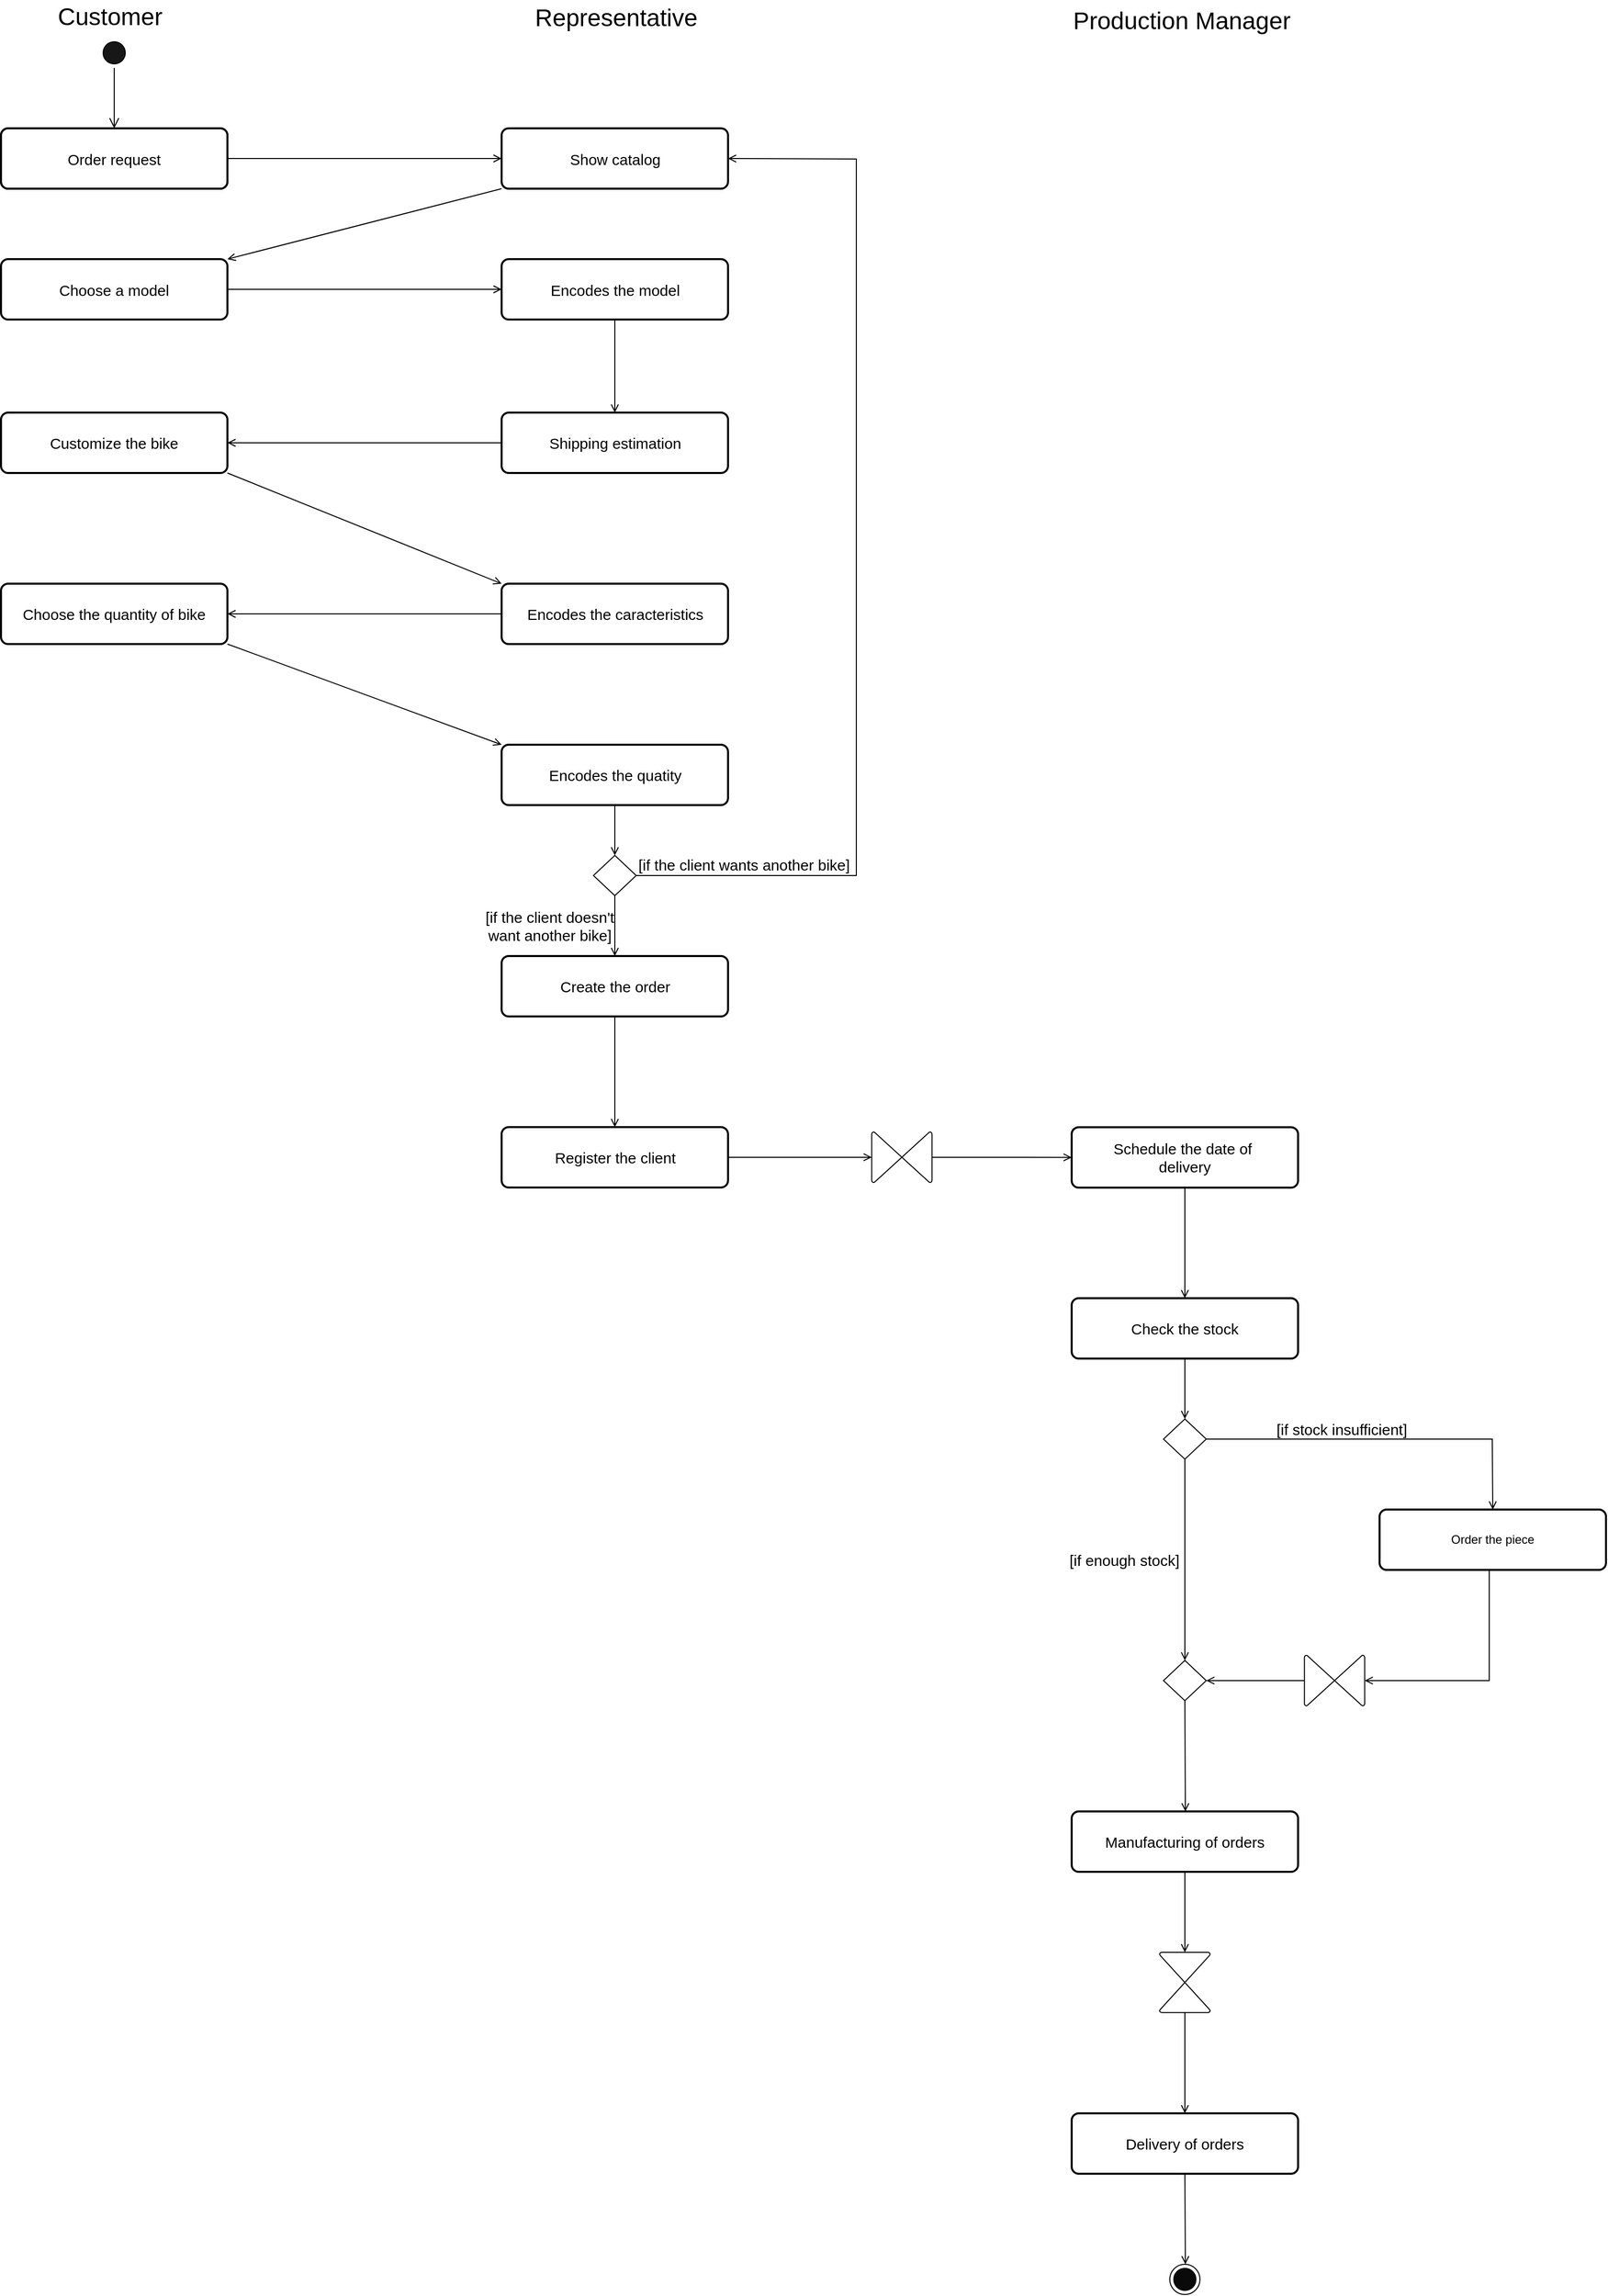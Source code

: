 <mxfile version="13.9.9" type="device"><diagram id="G68pZuP1vdxTu390UAA3" name="Page-1"><mxGraphModel dx="3370" dy="1275" grid="0" gridSize="10" guides="1" tooltips="1" connect="1" arrows="1" fold="1" page="0" pageScale="1" pageWidth="827" pageHeight="1169" math="0" shadow="0"><root><mxCell id="0"/><mxCell id="1" parent="0"/><mxCell id="jhn6J5TMrUQelm5t39YZ-1" value="" style="ellipse;html=1;shape=startState;fillColor=#171717;" parent="1" vertex="1"><mxGeometry x="-712.5" y="47.5" width="30" height="30" as="geometry"/></mxCell><mxCell id="jhn6J5TMrUQelm5t39YZ-2" value="" style="edgeStyle=orthogonalEdgeStyle;html=1;verticalAlign=bottom;endArrow=open;endSize=8;rounded=0;" parent="1" source="jhn6J5TMrUQelm5t39YZ-1" edge="1"><mxGeometry relative="1" as="geometry"><mxPoint x="-697.5" y="137.5" as="targetPoint"/></mxGeometry></mxCell><mxCell id="jhn6J5TMrUQelm5t39YZ-3" value="demande commande" style="rounded=1;whiteSpace=wrap;html=1;absoluteArcSize=1;arcSize=14;strokeWidth=2;" parent="1" vertex="1"><mxGeometry x="-810" y="137.5" width="225" height="60" as="geometry"/></mxCell><mxCell id="jhn6J5TMrUQelm5t39YZ-5" value="&lt;font style=&quot;font-size: 15px&quot;&gt;Order request&lt;/font&gt;" style="rounded=1;whiteSpace=wrap;html=1;absoluteArcSize=1;arcSize=14;strokeWidth=2;" parent="1" vertex="1"><mxGeometry x="-810" y="137.5" width="225" height="60" as="geometry"/></mxCell><mxCell id="jhn6J5TMrUQelm5t39YZ-6" value="&lt;span style=&quot;font-size: 15px&quot;&gt;Choose a model&lt;/span&gt;" style="rounded=1;whiteSpace=wrap;html=1;absoluteArcSize=1;arcSize=14;strokeWidth=2;" parent="1" vertex="1"><mxGeometry x="-810" y="267.5" width="225" height="60" as="geometry"/></mxCell><mxCell id="jhn6J5TMrUQelm5t39YZ-7" value="Customer" style="text;html=1;align=center;verticalAlign=middle;resizable=0;points=[];autosize=1;strokeColor=none;fillColor=none;fontSize=24;" parent="1" vertex="1"><mxGeometry x="-759.5" y="10.5" width="114" height="33" as="geometry"/></mxCell><mxCell id="jhn6J5TMrUQelm5t39YZ-8" value="Representative" style="text;html=1;align=center;verticalAlign=middle;resizable=0;points=[];autosize=1;strokeColor=none;fillColor=none;fontSize=24;" parent="1" vertex="1"><mxGeometry x="-285" y="11.5" width="171" height="33" as="geometry"/></mxCell><mxCell id="jhn6J5TMrUQelm5t39YZ-9" value="Production Manager" style="text;html=1;align=center;verticalAlign=middle;resizable=0;points=[];autosize=1;strokeColor=none;fillColor=none;fontSize=24;" parent="1" vertex="1"><mxGeometry x="250" y="14.5" width="226" height="33" as="geometry"/></mxCell><mxCell id="jhn6J5TMrUQelm5t39YZ-10" value="&lt;font style=&quot;font-size: 15px&quot;&gt;Show catalog&lt;/font&gt;" style="rounded=1;whiteSpace=wrap;html=1;absoluteArcSize=1;arcSize=14;strokeWidth=2;" parent="1" vertex="1"><mxGeometry x="-312.5" y="137.5" width="225" height="60" as="geometry"/></mxCell><mxCell id="jhn6J5TMrUQelm5t39YZ-11" value="&lt;font style=&quot;font-size: 15px&quot;&gt;Encodes the model&lt;/font&gt;" style="rounded=1;whiteSpace=wrap;html=1;absoluteArcSize=1;arcSize=14;strokeWidth=2;" parent="1" vertex="1"><mxGeometry x="-312.5" y="267.5" width="225" height="60" as="geometry"/></mxCell><mxCell id="jhn6J5TMrUQelm5t39YZ-12" value="" style="endArrow=open;html=1;rounded=0;fontSize=15;exitX=1;exitY=0.5;exitDx=0;exitDy=0;entryX=0;entryY=0.5;entryDx=0;entryDy=0;endFill=0;" parent="1" source="jhn6J5TMrUQelm5t39YZ-5" target="jhn6J5TMrUQelm5t39YZ-10" edge="1"><mxGeometry width="50" height="50" relative="1" as="geometry"><mxPoint x="-290" y="210" as="sourcePoint"/><mxPoint x="-160" y="168" as="targetPoint"/></mxGeometry></mxCell><mxCell id="jhn6J5TMrUQelm5t39YZ-13" value="" style="endArrow=open;html=1;rounded=0;fontSize=15;exitX=0;exitY=1;exitDx=0;exitDy=0;entryX=1;entryY=0;entryDx=0;entryDy=0;endFill=0;" parent="1" source="jhn6J5TMrUQelm5t39YZ-10" target="jhn6J5TMrUQelm5t39YZ-6" edge="1"><mxGeometry width="50" height="50" relative="1" as="geometry"><mxPoint x="-250" y="210" as="sourcePoint"/><mxPoint x="-240" y="160" as="targetPoint"/></mxGeometry></mxCell><mxCell id="jhn6J5TMrUQelm5t39YZ-14" value="" style="endArrow=open;html=1;rounded=0;fontSize=15;exitX=1;exitY=0.5;exitDx=0;exitDy=0;entryX=0;entryY=0.5;entryDx=0;entryDy=0;endFill=0;" parent="1" source="jhn6J5TMrUQelm5t39YZ-6" target="jhn6J5TMrUQelm5t39YZ-11" edge="1"><mxGeometry width="50" height="50" relative="1" as="geometry"><mxPoint x="-290" y="210" as="sourcePoint"/><mxPoint x="-290" y="298" as="targetPoint"/></mxGeometry></mxCell><mxCell id="jhn6J5TMrUQelm5t39YZ-15" value="&lt;font style=&quot;font-size: 15px&quot;&gt;Shipping estimation&lt;/font&gt;" style="rounded=1;whiteSpace=wrap;html=1;absoluteArcSize=1;arcSize=14;strokeWidth=2;" parent="1" vertex="1"><mxGeometry x="-312.5" y="420" width="225" height="60" as="geometry"/></mxCell><mxCell id="jhn6J5TMrUQelm5t39YZ-16" value="" style="endArrow=open;html=1;rounded=0;fontSize=15;entryX=0.5;entryY=0;entryDx=0;entryDy=0;exitX=0.5;exitY=1;exitDx=0;exitDy=0;endFill=0;" parent="1" source="jhn6J5TMrUQelm5t39YZ-11" target="jhn6J5TMrUQelm5t39YZ-15" edge="1"><mxGeometry width="50" height="50" relative="1" as="geometry"><mxPoint x="-400" y="390" as="sourcePoint"/><mxPoint x="-400" y="150" as="targetPoint"/></mxGeometry></mxCell><mxCell id="jhn6J5TMrUQelm5t39YZ-17" value="&lt;font style=&quot;font-size: 15px&quot;&gt;Customize the bike&lt;/font&gt;" style="rounded=1;whiteSpace=wrap;html=1;absoluteArcSize=1;arcSize=14;strokeWidth=2;" parent="1" vertex="1"><mxGeometry x="-810" y="420" width="225" height="60" as="geometry"/></mxCell><mxCell id="jhn6J5TMrUQelm5t39YZ-18" value="&lt;font style=&quot;font-size: 15px&quot;&gt;Encodes the caracteristics&lt;/font&gt;" style="rounded=1;whiteSpace=wrap;html=1;absoluteArcSize=1;arcSize=14;strokeWidth=2;" parent="1" vertex="1"><mxGeometry x="-312.5" y="590" width="225" height="60" as="geometry"/></mxCell><mxCell id="jhn6J5TMrUQelm5t39YZ-19" value="" style="endArrow=open;html=1;rounded=0;fontSize=15;exitX=0;exitY=0.5;exitDx=0;exitDy=0;entryX=1;entryY=0.5;entryDx=0;entryDy=0;endFill=0;" parent="1" source="jhn6J5TMrUQelm5t39YZ-15" target="jhn6J5TMrUQelm5t39YZ-17" edge="1"><mxGeometry width="50" height="50" relative="1" as="geometry"><mxPoint x="-290" y="470" as="sourcePoint"/><mxPoint x="-240" y="420" as="targetPoint"/></mxGeometry></mxCell><mxCell id="jhn6J5TMrUQelm5t39YZ-20" value="" style="endArrow=open;html=1;rounded=0;fontSize=15;exitX=1;exitY=1;exitDx=0;exitDy=0;entryX=0;entryY=0;entryDx=0;entryDy=0;endFill=0;" parent="1" source="jhn6J5TMrUQelm5t39YZ-17" target="jhn6J5TMrUQelm5t39YZ-18" edge="1"><mxGeometry width="50" height="50" relative="1" as="geometry"><mxPoint x="-290" y="470" as="sourcePoint"/><mxPoint x="-240" y="420" as="targetPoint"/></mxGeometry></mxCell><mxCell id="jhn6J5TMrUQelm5t39YZ-21" value="&lt;font style=&quot;font-size: 15px&quot;&gt;Choose the quantity of bike&lt;/font&gt;" style="rounded=1;whiteSpace=wrap;html=1;absoluteArcSize=1;arcSize=14;strokeWidth=2;" parent="1" vertex="1"><mxGeometry x="-810" y="590" width="225" height="60" as="geometry"/></mxCell><mxCell id="jhn6J5TMrUQelm5t39YZ-22" value="" style="endArrow=open;html=1;rounded=0;fontSize=15;exitX=0;exitY=0.5;exitDx=0;exitDy=0;entryX=1;entryY=0.5;entryDx=0;entryDy=0;endFill=0;" parent="1" source="jhn6J5TMrUQelm5t39YZ-18" target="jhn6J5TMrUQelm5t39YZ-21" edge="1"><mxGeometry width="50" height="50" relative="1" as="geometry"><mxPoint x="-290" y="600" as="sourcePoint"/><mxPoint x="-240" y="550" as="targetPoint"/></mxGeometry></mxCell><mxCell id="jhn6J5TMrUQelm5t39YZ-23" value="&lt;font style=&quot;font-size: 15px&quot;&gt;Encodes the quatity&lt;/font&gt;" style="rounded=1;whiteSpace=wrap;html=1;absoluteArcSize=1;arcSize=14;strokeWidth=2;" parent="1" vertex="1"><mxGeometry x="-312.5" y="750" width="225" height="60" as="geometry"/></mxCell><mxCell id="jhn6J5TMrUQelm5t39YZ-24" value="" style="endArrow=open;html=1;rounded=0;fontSize=15;exitX=1;exitY=1;exitDx=0;exitDy=0;entryX=0;entryY=0;entryDx=0;entryDy=0;endFill=0;" parent="1" source="jhn6J5TMrUQelm5t39YZ-21" target="jhn6J5TMrUQelm5t39YZ-23" edge="1"><mxGeometry width="50" height="50" relative="1" as="geometry"><mxPoint x="-290" y="710" as="sourcePoint"/><mxPoint x="-280" y="720" as="targetPoint"/></mxGeometry></mxCell><mxCell id="jhn6J5TMrUQelm5t39YZ-25" value="" style="rhombus;whiteSpace=wrap;html=1;fontSize=15;" parent="1" vertex="1"><mxGeometry x="-221.25" y="860" width="42.5" height="40" as="geometry"/></mxCell><mxCell id="jhn6J5TMrUQelm5t39YZ-34" value="" style="endArrow=open;html=1;rounded=0;fontSize=15;exitX=0.5;exitY=1;exitDx=0;exitDy=0;endFill=0;" parent="1" source="jhn6J5TMrUQelm5t39YZ-23" edge="1"><mxGeometry width="50" height="50" relative="1" as="geometry"><mxPoint x="-450" y="570" as="sourcePoint"/><mxPoint x="-200" y="860" as="targetPoint"/></mxGeometry></mxCell><mxCell id="jhn6J5TMrUQelm5t39YZ-35" value="" style="endArrow=open;html=1;rounded=0;fontSize=15;exitX=0.5;exitY=1;exitDx=0;exitDy=0;endFill=0;" parent="1" source="jhn6J5TMrUQelm5t39YZ-25" edge="1"><mxGeometry width="50" height="50" relative="1" as="geometry"><mxPoint x="-450" y="1000" as="sourcePoint"/><mxPoint x="-200" y="960" as="targetPoint"/></mxGeometry></mxCell><mxCell id="jhn6J5TMrUQelm5t39YZ-37" value="&lt;font style=&quot;font-size: 15px&quot;&gt;Create the order&lt;/font&gt;" style="rounded=1;whiteSpace=wrap;html=1;absoluteArcSize=1;arcSize=14;strokeWidth=2;" parent="1" vertex="1"><mxGeometry x="-312.5" y="960" width="225" height="60" as="geometry"/></mxCell><mxCell id="jhn6J5TMrUQelm5t39YZ-41" value="" style="endArrow=open;html=1;rounded=0;fontSize=15;entryX=1;entryY=0.5;entryDx=0;entryDy=0;exitX=1;exitY=0.5;exitDx=0;exitDy=0;endFill=0;" parent="1" source="jhn6J5TMrUQelm5t39YZ-25" target="jhn6J5TMrUQelm5t39YZ-10" edge="1"><mxGeometry width="50" height="50" relative="1" as="geometry"><mxPoint x="40" y="630" as="sourcePoint"/><mxPoint x="-400" y="450" as="targetPoint"/><Array as="points"><mxPoint x="40" y="880"/><mxPoint x="40" y="168"/></Array></mxGeometry></mxCell><mxCell id="jhn6J5TMrUQelm5t39YZ-42" value="[if the client doesn't&lt;br&gt;want another bike]" style="text;html=1;align=center;verticalAlign=middle;resizable=0;points=[];autosize=1;strokeColor=none;fillColor=none;fontSize=15;" parent="1" vertex="1"><mxGeometry x="-334" y="910" width="138" height="40" as="geometry"/></mxCell><mxCell id="jhn6J5TMrUQelm5t39YZ-43" value="[if the client wants another bike]" style="text;html=1;align=center;verticalAlign=middle;resizable=0;points=[];autosize=1;strokeColor=none;fillColor=none;fontSize=15;" parent="1" vertex="1"><mxGeometry x="-182" y="858" width="220" height="22" as="geometry"/></mxCell><mxCell id="jhn6J5TMrUQelm5t39YZ-44" value="&lt;font style=&quot;font-size: 15px&quot;&gt;Register the client&lt;/font&gt;" style="rounded=1;whiteSpace=wrap;html=1;absoluteArcSize=1;arcSize=14;strokeWidth=2;" parent="1" vertex="1"><mxGeometry x="-312.5" y="1130" width="225" height="60" as="geometry"/></mxCell><mxCell id="jhn6J5TMrUQelm5t39YZ-45" value="" style="endArrow=open;html=1;rounded=0;fontSize=15;entryX=0.5;entryY=0;entryDx=0;entryDy=0;exitX=0.5;exitY=1;exitDx=0;exitDy=0;endFill=0;" parent="1" source="jhn6J5TMrUQelm5t39YZ-37" target="jhn6J5TMrUQelm5t39YZ-44" edge="1"><mxGeometry width="50" height="50" relative="1" as="geometry"><mxPoint x="-290" y="1140" as="sourcePoint"/><mxPoint x="-240" y="1090" as="targetPoint"/></mxGeometry></mxCell><mxCell id="jhn6J5TMrUQelm5t39YZ-46" value="" style="verticalLabelPosition=bottom;verticalAlign=top;html=1;shape=mxgraph.flowchart.collate;fontSize=15;rotation=90;" parent="1" vertex="1"><mxGeometry x="60" y="1130" width="50.53" height="59.91" as="geometry"/></mxCell><mxCell id="jhn6J5TMrUQelm5t39YZ-47" value="&lt;div&gt;&lt;span style=&quot;font-size: 15px&quot;&gt;Schedule the date of&amp;nbsp;&lt;/span&gt;&lt;/div&gt;&lt;div&gt;&lt;span style=&quot;font-size: 15px&quot;&gt;delivery&lt;/span&gt;&lt;/div&gt;" style="rounded=1;whiteSpace=wrap;html=1;absoluteArcSize=1;arcSize=14;strokeWidth=2;" parent="1" vertex="1"><mxGeometry x="254" y="1130.09" width="225" height="60" as="geometry"/></mxCell><mxCell id="jhn6J5TMrUQelm5t39YZ-48" value="" style="endArrow=open;html=1;rounded=0;fontSize=15;exitX=1;exitY=0.5;exitDx=0;exitDy=0;entryX=0.5;entryY=1;entryDx=0;entryDy=0;entryPerimeter=0;endFill=0;" parent="1" source="jhn6J5TMrUQelm5t39YZ-44" target="jhn6J5TMrUQelm5t39YZ-46" edge="1"><mxGeometry width="50" height="50" relative="1" as="geometry"><mxPoint x="90" y="1090" as="sourcePoint"/><mxPoint x="50" y="1160" as="targetPoint"/></mxGeometry></mxCell><mxCell id="jhn6J5TMrUQelm5t39YZ-49" value="" style="endArrow=open;html=1;rounded=0;fontSize=15;entryX=0;entryY=0.5;entryDx=0;entryDy=0;exitX=0.5;exitY=0;exitDx=0;exitDy=0;exitPerimeter=0;endFill=0;" parent="1" source="jhn6J5TMrUQelm5t39YZ-46" target="jhn6J5TMrUQelm5t39YZ-47" edge="1"><mxGeometry width="50" height="50" relative="1" as="geometry"><mxPoint x="250" y="1090" as="sourcePoint"/><mxPoint x="300" y="1040" as="targetPoint"/></mxGeometry></mxCell><mxCell id="jhn6J5TMrUQelm5t39YZ-50" value="&lt;font style=&quot;font-size: 15px&quot;&gt;Check the stock&lt;/font&gt;" style="rounded=1;whiteSpace=wrap;html=1;absoluteArcSize=1;arcSize=14;strokeWidth=2;" parent="1" vertex="1"><mxGeometry x="254" y="1300" width="225" height="60" as="geometry"/></mxCell><mxCell id="jhn6J5TMrUQelm5t39YZ-51" value="" style="endArrow=open;html=1;rounded=0;fontSize=15;entryX=0.5;entryY=0;entryDx=0;entryDy=0;endFill=0;exitX=0.5;exitY=1;exitDx=0;exitDy=0;" parent="1" source="jhn6J5TMrUQelm5t39YZ-47" target="jhn6J5TMrUQelm5t39YZ-50" edge="1"><mxGeometry width="50" height="50" relative="1" as="geometry"><mxPoint x="90" y="1310" as="sourcePoint"/><mxPoint x="-80" y="760" as="targetPoint"/></mxGeometry></mxCell><mxCell id="jhn6J5TMrUQelm5t39YZ-54" value="" style="rhombus;whiteSpace=wrap;html=1;fontSize=15;" parent="1" vertex="1"><mxGeometry x="345.25" y="1420" width="42.5" height="40" as="geometry"/></mxCell><mxCell id="jhn6J5TMrUQelm5t39YZ-55" value="" style="endArrow=open;html=1;rounded=0;fontSize=15;entryX=0.5;entryY=0;entryDx=0;entryDy=0;exitX=0.5;exitY=1;exitDx=0;exitDy=0;endFill=0;" parent="1" source="jhn6J5TMrUQelm5t39YZ-50" target="jhn6J5TMrUQelm5t39YZ-54" edge="1"><mxGeometry width="50" height="50" relative="1" as="geometry"><mxPoint x="-70" y="1500" as="sourcePoint"/><mxPoint x="-20" y="1450" as="targetPoint"/></mxGeometry></mxCell><mxCell id="jhn6J5TMrUQelm5t39YZ-56" value="Order the piece" style="rounded=1;whiteSpace=wrap;html=1;absoluteArcSize=1;arcSize=14;strokeWidth=2;" parent="1" vertex="1"><mxGeometry x="560" y="1510" width="225" height="60" as="geometry"/></mxCell><mxCell id="jhn6J5TMrUQelm5t39YZ-57" value="" style="endArrow=open;html=1;rounded=0;fontSize=15;exitX=1;exitY=0.5;exitDx=0;exitDy=0;entryX=0.5;entryY=0;entryDx=0;entryDy=0;endFill=0;" parent="1" source="jhn6J5TMrUQelm5t39YZ-54" target="jhn6J5TMrUQelm5t39YZ-56" edge="1"><mxGeometry width="50" height="50" relative="1" as="geometry"><mxPoint x="390" y="1440" as="sourcePoint"/><mxPoint x="670" y="1490" as="targetPoint"/><Array as="points"><mxPoint x="672" y="1440"/></Array></mxGeometry></mxCell><mxCell id="jhn6J5TMrUQelm5t39YZ-59" value="" style="verticalLabelPosition=bottom;verticalAlign=top;html=1;shape=mxgraph.flowchart.collate;fontSize=15;rotation=90;" parent="1" vertex="1"><mxGeometry x="490" y="1650" width="50.53" height="59.91" as="geometry"/></mxCell><mxCell id="jhn6J5TMrUQelm5t39YZ-60" value="" style="endArrow=open;html=1;rounded=0;fontSize=15;entryX=0.5;entryY=0;entryDx=0;entryDy=0;entryPerimeter=0;endFill=0;" parent="1" target="jhn6J5TMrUQelm5t39YZ-59" edge="1"><mxGeometry width="50" height="50" relative="1" as="geometry"><mxPoint x="669" y="1570" as="sourcePoint"/><mxPoint x="280" y="1470" as="targetPoint"/><Array as="points"><mxPoint x="669" y="1680"/></Array></mxGeometry></mxCell><mxCell id="jhn6J5TMrUQelm5t39YZ-61" value="" style="rhombus;whiteSpace=wrap;html=1;fontSize=15;" parent="1" vertex="1"><mxGeometry x="345.25" y="1659.95" width="42.5" height="40" as="geometry"/></mxCell><mxCell id="jhn6J5TMrUQelm5t39YZ-62" value="" style="endArrow=open;html=1;rounded=0;fontSize=15;entryX=1;entryY=0.5;entryDx=0;entryDy=0;exitX=0.5;exitY=1;exitDx=0;exitDy=0;exitPerimeter=0;endFill=0;" parent="1" source="jhn6J5TMrUQelm5t39YZ-59" target="jhn6J5TMrUQelm5t39YZ-61" edge="1"><mxGeometry width="50" height="50" relative="1" as="geometry"><mxPoint x="480" y="1680" as="sourcePoint"/><mxPoint x="280" y="1470" as="targetPoint"/></mxGeometry></mxCell><mxCell id="jhn6J5TMrUQelm5t39YZ-64" value="" style="endArrow=open;html=1;rounded=0;fontSize=15;entryX=0.5;entryY=0;entryDx=0;entryDy=0;exitX=0.5;exitY=1;exitDx=0;exitDy=0;endFill=0;" parent="1" source="jhn6J5TMrUQelm5t39YZ-54" target="jhn6J5TMrUQelm5t39YZ-61" edge="1"><mxGeometry width="50" height="50" relative="1" as="geometry"><mxPoint x="230" y="1520" as="sourcePoint"/><mxPoint x="280" y="1470" as="targetPoint"/></mxGeometry></mxCell><mxCell id="jhn6J5TMrUQelm5t39YZ-65" value="" style="endArrow=open;html=1;rounded=0;fontSize=15;exitX=0.5;exitY=1;exitDx=0;exitDy=0;endFill=0;" parent="1" source="jhn6J5TMrUQelm5t39YZ-61" edge="1"><mxGeometry width="50" height="50" relative="1" as="geometry"><mxPoint x="230" y="1930" as="sourcePoint"/><mxPoint x="367" y="1810" as="targetPoint"/></mxGeometry></mxCell><mxCell id="jhn6J5TMrUQelm5t39YZ-67" value="&lt;font style=&quot;font-size: 15px&quot;&gt;Manufacturing of orders&lt;/font&gt;" style="rounded=1;whiteSpace=wrap;html=1;absoluteArcSize=1;arcSize=14;strokeWidth=2;" parent="1" vertex="1"><mxGeometry x="254" y="1810" width="225" height="60" as="geometry"/></mxCell><mxCell id="jhn6J5TMrUQelm5t39YZ-68" value="&lt;font style=&quot;font-size: 15px&quot;&gt;Delivery of orders&lt;/font&gt;" style="rounded=1;whiteSpace=wrap;html=1;absoluteArcSize=1;arcSize=14;strokeWidth=2;" parent="1" vertex="1"><mxGeometry x="254.01" y="2110" width="225" height="60" as="geometry"/></mxCell><mxCell id="jhn6J5TMrUQelm5t39YZ-69" value="" style="verticalLabelPosition=bottom;verticalAlign=top;html=1;shape=mxgraph.flowchart.collate;fontSize=15;rotation=0;" parent="1" vertex="1"><mxGeometry x="341.24" y="1950" width="50.53" height="59.91" as="geometry"/></mxCell><mxCell id="jhn6J5TMrUQelm5t39YZ-70" value="" style="endArrow=open;html=1;rounded=0;fontSize=16;entryX=0.5;entryY=0;entryDx=0;entryDy=0;entryPerimeter=0;exitX=0.5;exitY=1;exitDx=0;exitDy=0;endFill=0;" parent="1" source="jhn6J5TMrUQelm5t39YZ-67" target="jhn6J5TMrUQelm5t39YZ-69" edge="1"><mxGeometry width="50" height="50" relative="1" as="geometry"><mxPoint x="230" y="1980" as="sourcePoint"/><mxPoint x="280" y="1930" as="targetPoint"/></mxGeometry></mxCell><mxCell id="jhn6J5TMrUQelm5t39YZ-71" value="" style="endArrow=open;html=1;rounded=0;fontSize=16;entryX=0.5;entryY=0;entryDx=0;entryDy=0;exitX=0.5;exitY=1;exitDx=0;exitDy=0;exitPerimeter=0;endFill=0;" parent="1" source="jhn6J5TMrUQelm5t39YZ-69" target="jhn6J5TMrUQelm5t39YZ-68" edge="1"><mxGeometry width="50" height="50" relative="1" as="geometry"><mxPoint x="230" y="1980" as="sourcePoint"/><mxPoint x="280" y="1930" as="targetPoint"/></mxGeometry></mxCell><mxCell id="jhn6J5TMrUQelm5t39YZ-72" value="" style="endArrow=open;html=1;rounded=0;fontSize=15;exitX=0.5;exitY=1;exitDx=0;exitDy=0;endFill=0;" parent="1" source="jhn6J5TMrUQelm5t39YZ-68" edge="1"><mxGeometry width="50" height="50" relative="1" as="geometry"><mxPoint x="230" y="1980" as="sourcePoint"/><mxPoint x="367" y="2260" as="targetPoint"/></mxGeometry></mxCell><mxCell id="jhn6J5TMrUQelm5t39YZ-73" value="" style="ellipse;html=1;shape=endState;fontSize=15;fillColor=#0A0A0A;" parent="1" vertex="1"><mxGeometry x="351.5" y="2260" width="30" height="30" as="geometry"/></mxCell><mxCell id="jhn6J5TMrUQelm5t39YZ-75" value="&lt;font style=&quot;font-size: 15px&quot;&gt;[if stock insufficient]&lt;/font&gt;" style="text;html=1;align=center;verticalAlign=middle;resizable=0;points=[];autosize=1;strokeColor=none;fillColor=none;fontSize=15;" parent="1" vertex="1"><mxGeometry x="451.5" y="1419" width="140" height="22" as="geometry"/></mxCell><mxCell id="jhn6J5TMrUQelm5t39YZ-76" value="[if enough stock]" style="text;html=1;align=center;verticalAlign=middle;resizable=0;points=[];autosize=1;strokeColor=none;fillColor=none;fontSize=15;" parent="1" vertex="1"><mxGeometry x="246" y="1549" width="119" height="22" as="geometry"/></mxCell></root></mxGraphModel></diagram></mxfile>